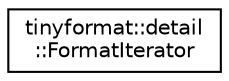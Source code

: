 digraph "Graphical Class Hierarchy"
{
  edge [fontname="Helvetica",fontsize="10",labelfontname="Helvetica",labelfontsize="10"];
  node [fontname="Helvetica",fontsize="10",shape=record];
  rankdir="LR";
  Node0 [label="tinyformat::detail\l::FormatIterator",height=0.2,width=0.4,color="black", fillcolor="white", style="filled",URL="$d8/d42/classtinyformat_1_1detail_1_1_format_iterator.html"];
}
